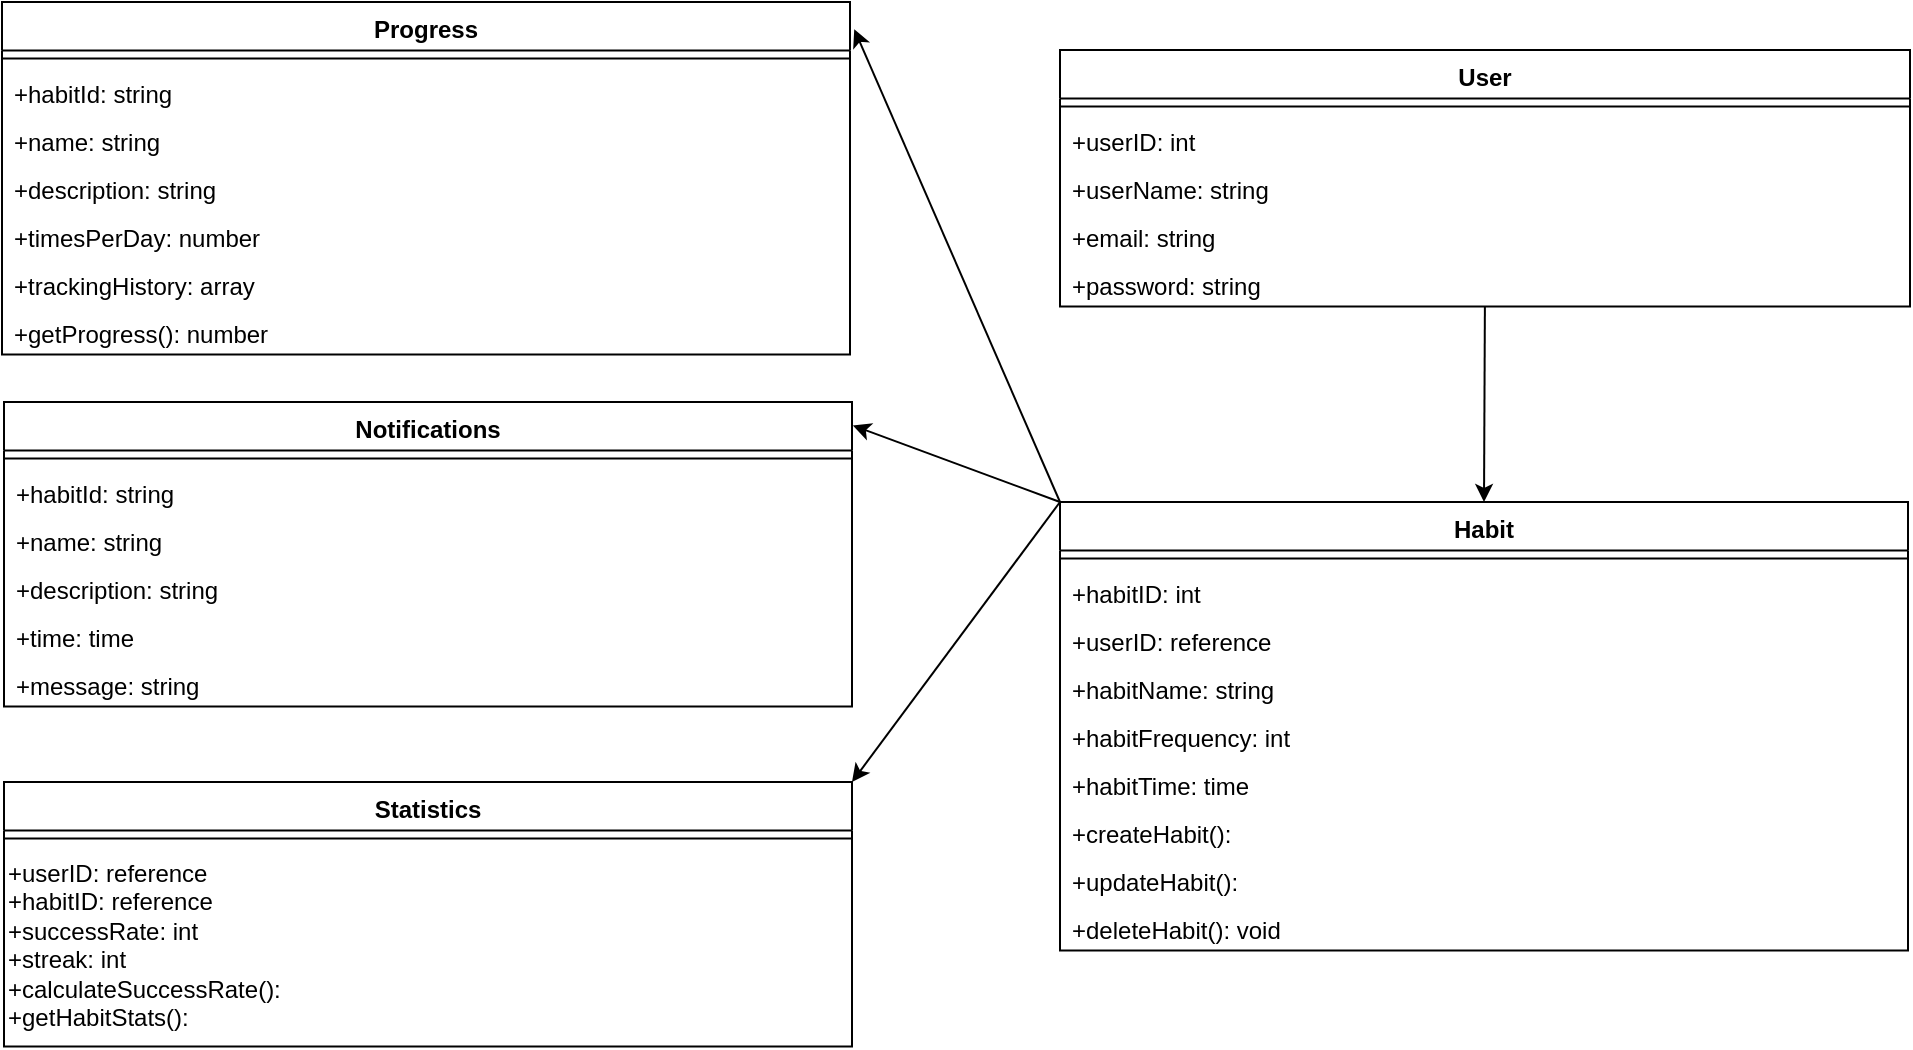 <mxfile version="24.8.8">
  <diagram name="Сторінка-1" id="9JfugqKMtq0tZR8NDO9e">
    <mxGraphModel dx="1566" dy="558" grid="1" gridSize="10" guides="1" tooltips="1" connect="1" arrows="1" fold="1" page="1" pageScale="1" pageWidth="827" pageHeight="1169" math="0" shadow="0">
      <root>
        <mxCell id="0" />
        <mxCell id="1" parent="0" />
        <mxCell id="2" value="Habit" style="swimlane;fontStyle=1;align=center;verticalAlign=top;childLayout=stackLayout;horizontal=1;startSize=24.259;horizontalStack=0;resizeParent=1;resizeParentMax=0;resizeLast=0;collapsible=0;marginBottom=0;" parent="1" vertex="1">
          <mxGeometry x="810" y="270" width="424" height="224.259" as="geometry" />
        </mxCell>
        <mxCell id="3" style="line;strokeWidth=1;fillColor=none;align=left;verticalAlign=middle;spacingTop=-1;spacingLeft=3;spacingRight=3;rotatable=0;labelPosition=right;points=[];portConstraint=eastwest;strokeColor=inherit;" parent="2" vertex="1">
          <mxGeometry y="24.259" width="424" height="8" as="geometry" />
        </mxCell>
        <mxCell id="4" value="+habitID: int" style="text;strokeColor=none;fillColor=none;align=left;verticalAlign=top;spacingLeft=4;spacingRight=4;overflow=hidden;rotatable=0;points=[[0,0.5],[1,0.5]];portConstraint=eastwest;" parent="2" vertex="1">
          <mxGeometry y="32.259" width="424" height="24" as="geometry" />
        </mxCell>
        <mxCell id="z0ePH1XQHNl0useYAgkh-36" value="+userID: reference" style="text;strokeColor=none;fillColor=none;align=left;verticalAlign=top;spacingLeft=4;spacingRight=4;overflow=hidden;rotatable=0;points=[[0,0.5],[1,0.5]];portConstraint=eastwest;" vertex="1" parent="2">
          <mxGeometry y="56.259" width="424" height="24" as="geometry" />
        </mxCell>
        <mxCell id="5" value="+habitName: string" style="text;strokeColor=none;fillColor=none;align=left;verticalAlign=top;spacingLeft=4;spacingRight=4;overflow=hidden;rotatable=0;points=[[0,0.5],[1,0.5]];portConstraint=eastwest;" parent="2" vertex="1">
          <mxGeometry y="80.259" width="424" height="24" as="geometry" />
        </mxCell>
        <mxCell id="8" value="+habitFrequency: int" style="text;strokeColor=none;fillColor=none;align=left;verticalAlign=top;spacingLeft=4;spacingRight=4;overflow=hidden;rotatable=0;points=[[0,0.5],[1,0.5]];portConstraint=eastwest;" parent="2" vertex="1">
          <mxGeometry y="104.259" width="424" height="24" as="geometry" />
        </mxCell>
        <mxCell id="z0ePH1XQHNl0useYAgkh-37" value="+habitTime: time" style="text;strokeColor=none;fillColor=none;align=left;verticalAlign=top;spacingLeft=4;spacingRight=4;overflow=hidden;rotatable=0;points=[[0,0.5],[1,0.5]];portConstraint=eastwest;" vertex="1" parent="2">
          <mxGeometry y="128.259" width="424" height="24" as="geometry" />
        </mxCell>
        <mxCell id="6" value="+createHabit():" style="text;strokeColor=none;fillColor=none;align=left;verticalAlign=top;spacingLeft=4;spacingRight=4;overflow=hidden;rotatable=0;points=[[0,0.5],[1,0.5]];portConstraint=eastwest;" parent="2" vertex="1">
          <mxGeometry y="152.259" width="424" height="24" as="geometry" />
        </mxCell>
        <mxCell id="7" value="+updateHabit():" style="text;strokeColor=none;fillColor=none;align=left;verticalAlign=top;spacingLeft=4;spacingRight=4;overflow=hidden;rotatable=0;points=[[0,0.5],[1,0.5]];portConstraint=eastwest;" parent="2" vertex="1">
          <mxGeometry y="176.259" width="424" height="24" as="geometry" />
        </mxCell>
        <mxCell id="9" value="+deleteHabit(): void" style="text;strokeColor=none;fillColor=none;align=left;verticalAlign=top;spacingLeft=4;spacingRight=4;overflow=hidden;rotatable=0;points=[[0,0.5],[1,0.5]];portConstraint=eastwest;" parent="2" vertex="1">
          <mxGeometry y="200.259" width="424" height="24" as="geometry" />
        </mxCell>
        <mxCell id="11" value="User" style="swimlane;fontStyle=1;align=center;verticalAlign=top;childLayout=stackLayout;horizontal=1;startSize=24.259;horizontalStack=0;resizeParent=1;resizeParentMax=0;resizeLast=0;collapsible=0;marginBottom=0;" parent="1" vertex="1">
          <mxGeometry x="810" y="44" width="425" height="128.259" as="geometry" />
        </mxCell>
        <mxCell id="12" style="line;strokeWidth=1;fillColor=none;align=left;verticalAlign=middle;spacingTop=-1;spacingLeft=3;spacingRight=3;rotatable=0;labelPosition=right;points=[];portConstraint=eastwest;strokeColor=inherit;" parent="11" vertex="1">
          <mxGeometry y="24.259" width="425" height="8" as="geometry" />
        </mxCell>
        <mxCell id="13" value="+userID: int" style="text;strokeColor=none;fillColor=none;align=left;verticalAlign=top;spacingLeft=4;spacingRight=4;overflow=hidden;rotatable=0;points=[[0,0.5],[1,0.5]];portConstraint=eastwest;" parent="11" vertex="1">
          <mxGeometry y="32.259" width="425" height="24" as="geometry" />
        </mxCell>
        <mxCell id="14" value="+userName: string" style="text;strokeColor=none;fillColor=none;align=left;verticalAlign=top;spacingLeft=4;spacingRight=4;overflow=hidden;rotatable=0;points=[[0,0.5],[1,0.5]];portConstraint=eastwest;" parent="11" vertex="1">
          <mxGeometry y="56.259" width="425" height="24" as="geometry" />
        </mxCell>
        <mxCell id="15" value="+email: string" style="text;strokeColor=none;fillColor=none;align=left;verticalAlign=top;spacingLeft=4;spacingRight=4;overflow=hidden;rotatable=0;points=[[0,0.5],[1,0.5]];portConstraint=eastwest;" parent="11" vertex="1">
          <mxGeometry y="80.259" width="425" height="24" as="geometry" />
        </mxCell>
        <mxCell id="z0ePH1XQHNl0useYAgkh-39" value="+password: string&#xa;" style="text;strokeColor=none;fillColor=none;align=left;verticalAlign=top;spacingLeft=4;spacingRight=4;overflow=hidden;rotatable=0;points=[[0,0.5],[1,0.5]];portConstraint=eastwest;" vertex="1" parent="11">
          <mxGeometry y="104.259" width="425" height="24" as="geometry" />
        </mxCell>
        <mxCell id="Wm3_oPqiRV7XlbFkxsKW-50" value="Progress" style="swimlane;fontStyle=1;align=center;verticalAlign=top;childLayout=stackLayout;horizontal=1;startSize=24.259;horizontalStack=0;resizeParent=1;resizeParentMax=0;resizeLast=0;collapsible=0;marginBottom=0;" parent="1" vertex="1">
          <mxGeometry x="281" y="20" width="424" height="176.259" as="geometry" />
        </mxCell>
        <mxCell id="Wm3_oPqiRV7XlbFkxsKW-51" style="line;strokeWidth=1;fillColor=none;align=left;verticalAlign=middle;spacingTop=-1;spacingLeft=3;spacingRight=3;rotatable=0;labelPosition=right;points=[];portConstraint=eastwest;strokeColor=inherit;" parent="Wm3_oPqiRV7XlbFkxsKW-50" vertex="1">
          <mxGeometry y="24.259" width="424" height="8" as="geometry" />
        </mxCell>
        <mxCell id="Wm3_oPqiRV7XlbFkxsKW-52" value="+habitId: string" style="text;strokeColor=none;fillColor=none;align=left;verticalAlign=top;spacingLeft=4;spacingRight=4;overflow=hidden;rotatable=0;points=[[0,0.5],[1,0.5]];portConstraint=eastwest;" parent="Wm3_oPqiRV7XlbFkxsKW-50" vertex="1">
          <mxGeometry y="32.259" width="424" height="24" as="geometry" />
        </mxCell>
        <mxCell id="Wm3_oPqiRV7XlbFkxsKW-53" value="+name: string" style="text;strokeColor=none;fillColor=none;align=left;verticalAlign=top;spacingLeft=4;spacingRight=4;overflow=hidden;rotatable=0;points=[[0,0.5],[1,0.5]];portConstraint=eastwest;" parent="Wm3_oPqiRV7XlbFkxsKW-50" vertex="1">
          <mxGeometry y="56.259" width="424" height="24" as="geometry" />
        </mxCell>
        <mxCell id="Wm3_oPqiRV7XlbFkxsKW-54" value="+description: string" style="text;strokeColor=none;fillColor=none;align=left;verticalAlign=top;spacingLeft=4;spacingRight=4;overflow=hidden;rotatable=0;points=[[0,0.5],[1,0.5]];portConstraint=eastwest;" parent="Wm3_oPqiRV7XlbFkxsKW-50" vertex="1">
          <mxGeometry y="80.259" width="424" height="24" as="geometry" />
        </mxCell>
        <mxCell id="Wm3_oPqiRV7XlbFkxsKW-55" value="+timesPerDay: number" style="text;strokeColor=none;fillColor=none;align=left;verticalAlign=top;spacingLeft=4;spacingRight=4;overflow=hidden;rotatable=0;points=[[0,0.5],[1,0.5]];portConstraint=eastwest;" parent="Wm3_oPqiRV7XlbFkxsKW-50" vertex="1">
          <mxGeometry y="104.259" width="424" height="24" as="geometry" />
        </mxCell>
        <mxCell id="Wm3_oPqiRV7XlbFkxsKW-56" value="+trackingHistory: array" style="text;strokeColor=none;fillColor=none;align=left;verticalAlign=top;spacingLeft=4;spacingRight=4;overflow=hidden;rotatable=0;points=[[0,0.5],[1,0.5]];portConstraint=eastwest;" parent="Wm3_oPqiRV7XlbFkxsKW-50" vertex="1">
          <mxGeometry y="128.259" width="424" height="24" as="geometry" />
        </mxCell>
        <mxCell id="Wm3_oPqiRV7XlbFkxsKW-57" value="+getProgress(): number" style="text;strokeColor=none;fillColor=none;align=left;verticalAlign=top;spacingLeft=4;spacingRight=4;overflow=hidden;rotatable=0;points=[[0,0.5],[1,0.5]];portConstraint=eastwest;" parent="Wm3_oPqiRV7XlbFkxsKW-50" vertex="1">
          <mxGeometry y="152.259" width="424" height="24" as="geometry" />
        </mxCell>
        <mxCell id="Wm3_oPqiRV7XlbFkxsKW-59" value="Notifications" style="swimlane;fontStyle=1;align=center;verticalAlign=top;childLayout=stackLayout;horizontal=1;startSize=24.259;horizontalStack=0;resizeParent=1;resizeParentMax=0;resizeLast=0;collapsible=0;marginBottom=0;" parent="1" vertex="1">
          <mxGeometry x="282" y="220" width="424" height="152.259" as="geometry" />
        </mxCell>
        <mxCell id="Wm3_oPqiRV7XlbFkxsKW-60" style="line;strokeWidth=1;fillColor=none;align=left;verticalAlign=middle;spacingTop=-1;spacingLeft=3;spacingRight=3;rotatable=0;labelPosition=right;points=[];portConstraint=eastwest;strokeColor=inherit;" parent="Wm3_oPqiRV7XlbFkxsKW-59" vertex="1">
          <mxGeometry y="24.259" width="424" height="8" as="geometry" />
        </mxCell>
        <mxCell id="Wm3_oPqiRV7XlbFkxsKW-61" value="+habitId: string" style="text;strokeColor=none;fillColor=none;align=left;verticalAlign=top;spacingLeft=4;spacingRight=4;overflow=hidden;rotatable=0;points=[[0,0.5],[1,0.5]];portConstraint=eastwest;" parent="Wm3_oPqiRV7XlbFkxsKW-59" vertex="1">
          <mxGeometry y="32.259" width="424" height="24" as="geometry" />
        </mxCell>
        <mxCell id="Wm3_oPqiRV7XlbFkxsKW-62" value="+name: string" style="text;strokeColor=none;fillColor=none;align=left;verticalAlign=top;spacingLeft=4;spacingRight=4;overflow=hidden;rotatable=0;points=[[0,0.5],[1,0.5]];portConstraint=eastwest;" parent="Wm3_oPqiRV7XlbFkxsKW-59" vertex="1">
          <mxGeometry y="56.259" width="424" height="24" as="geometry" />
        </mxCell>
        <mxCell id="Wm3_oPqiRV7XlbFkxsKW-63" value="+description: string" style="text;strokeColor=none;fillColor=none;align=left;verticalAlign=top;spacingLeft=4;spacingRight=4;overflow=hidden;rotatable=0;points=[[0,0.5],[1,0.5]];portConstraint=eastwest;" parent="Wm3_oPqiRV7XlbFkxsKW-59" vertex="1">
          <mxGeometry y="80.259" width="424" height="24" as="geometry" />
        </mxCell>
        <mxCell id="Wm3_oPqiRV7XlbFkxsKW-64" value="+time: time" style="text;strokeColor=none;fillColor=none;align=left;verticalAlign=top;spacingLeft=4;spacingRight=4;overflow=hidden;rotatable=0;points=[[0,0.5],[1,0.5]];portConstraint=eastwest;" parent="Wm3_oPqiRV7XlbFkxsKW-59" vertex="1">
          <mxGeometry y="104.259" width="424" height="24" as="geometry" />
        </mxCell>
        <mxCell id="z0ePH1XQHNl0useYAgkh-38" value="+message: string" style="text;strokeColor=none;fillColor=none;align=left;verticalAlign=top;spacingLeft=4;spacingRight=4;overflow=hidden;rotatable=0;points=[[0,0.5],[1,0.5]];portConstraint=eastwest;" vertex="1" parent="Wm3_oPqiRV7XlbFkxsKW-59">
          <mxGeometry y="128.259" width="424" height="24" as="geometry" />
        </mxCell>
        <mxCell id="Wm3_oPqiRV7XlbFkxsKW-68" value="Statistics" style="swimlane;fontStyle=1;align=center;verticalAlign=top;childLayout=stackLayout;horizontal=1;startSize=24.259;horizontalStack=0;resizeParent=1;resizeParentMax=0;resizeLast=0;collapsible=0;marginBottom=0;" parent="1" vertex="1">
          <mxGeometry x="282" y="410" width="424" height="132.259" as="geometry" />
        </mxCell>
        <mxCell id="Wm3_oPqiRV7XlbFkxsKW-69" style="line;strokeWidth=1;fillColor=none;align=left;verticalAlign=middle;spacingTop=-1;spacingLeft=3;spacingRight=3;rotatable=0;labelPosition=right;points=[];portConstraint=eastwest;strokeColor=inherit;" parent="Wm3_oPqiRV7XlbFkxsKW-68" vertex="1">
          <mxGeometry y="24.259" width="424" height="8" as="geometry" />
        </mxCell>
        <mxCell id="Wm3_oPqiRV7XlbFkxsKW-78" value="+userID: reference&#xa;+habitID: reference&#xa;+successRate: int&#xa;+streak: int&#xa;+calculateSuccessRate(): &#xa;+getHabitStats():" style="text;whiteSpace=wrap;" parent="Wm3_oPqiRV7XlbFkxsKW-68" vertex="1">
          <mxGeometry y="32.259" width="424" height="100" as="geometry" />
        </mxCell>
        <mxCell id="z0ePH1XQHNl0useYAgkh-30" value="" style="endArrow=classic;html=1;rounded=0;entryX=1.005;entryY=0.077;entryDx=0;entryDy=0;entryPerimeter=0;exitX=0;exitY=0;exitDx=0;exitDy=0;" edge="1" parent="1" source="2" target="Wm3_oPqiRV7XlbFkxsKW-50">
          <mxGeometry width="50" height="50" relative="1" as="geometry">
            <mxPoint x="480" y="320" as="sourcePoint" />
            <mxPoint x="530" y="270" as="targetPoint" />
          </mxGeometry>
        </mxCell>
        <mxCell id="z0ePH1XQHNl0useYAgkh-33" value="" style="endArrow=classic;html=1;rounded=0;entryX=1.001;entryY=0.077;entryDx=0;entryDy=0;entryPerimeter=0;exitX=0;exitY=0;exitDx=0;exitDy=0;" edge="1" parent="1" source="2" target="Wm3_oPqiRV7XlbFkxsKW-59">
          <mxGeometry width="50" height="50" relative="1" as="geometry">
            <mxPoint x="813" y="277" as="sourcePoint" />
            <mxPoint x="717" y="45" as="targetPoint" />
          </mxGeometry>
        </mxCell>
        <mxCell id="z0ePH1XQHNl0useYAgkh-35" value="" style="endArrow=classic;html=1;rounded=0;entryX=0.5;entryY=0;entryDx=0;entryDy=0;" edge="1" parent="1" source="z0ePH1XQHNl0useYAgkh-39" target="2">
          <mxGeometry width="50" height="50" relative="1" as="geometry">
            <mxPoint x="710" y="490" as="sourcePoint" />
            <mxPoint x="810" y="290" as="targetPoint" />
          </mxGeometry>
        </mxCell>
        <mxCell id="z0ePH1XQHNl0useYAgkh-42" value="" style="endArrow=classic;html=1;rounded=0;exitX=0;exitY=0;exitDx=0;exitDy=0;entryX=1;entryY=0;entryDx=0;entryDy=0;" edge="1" parent="1" source="2" target="Wm3_oPqiRV7XlbFkxsKW-68">
          <mxGeometry width="50" height="50" relative="1" as="geometry">
            <mxPoint x="716" y="494" as="sourcePoint" />
            <mxPoint x="820" y="286" as="targetPoint" />
          </mxGeometry>
        </mxCell>
      </root>
    </mxGraphModel>
  </diagram>
</mxfile>
